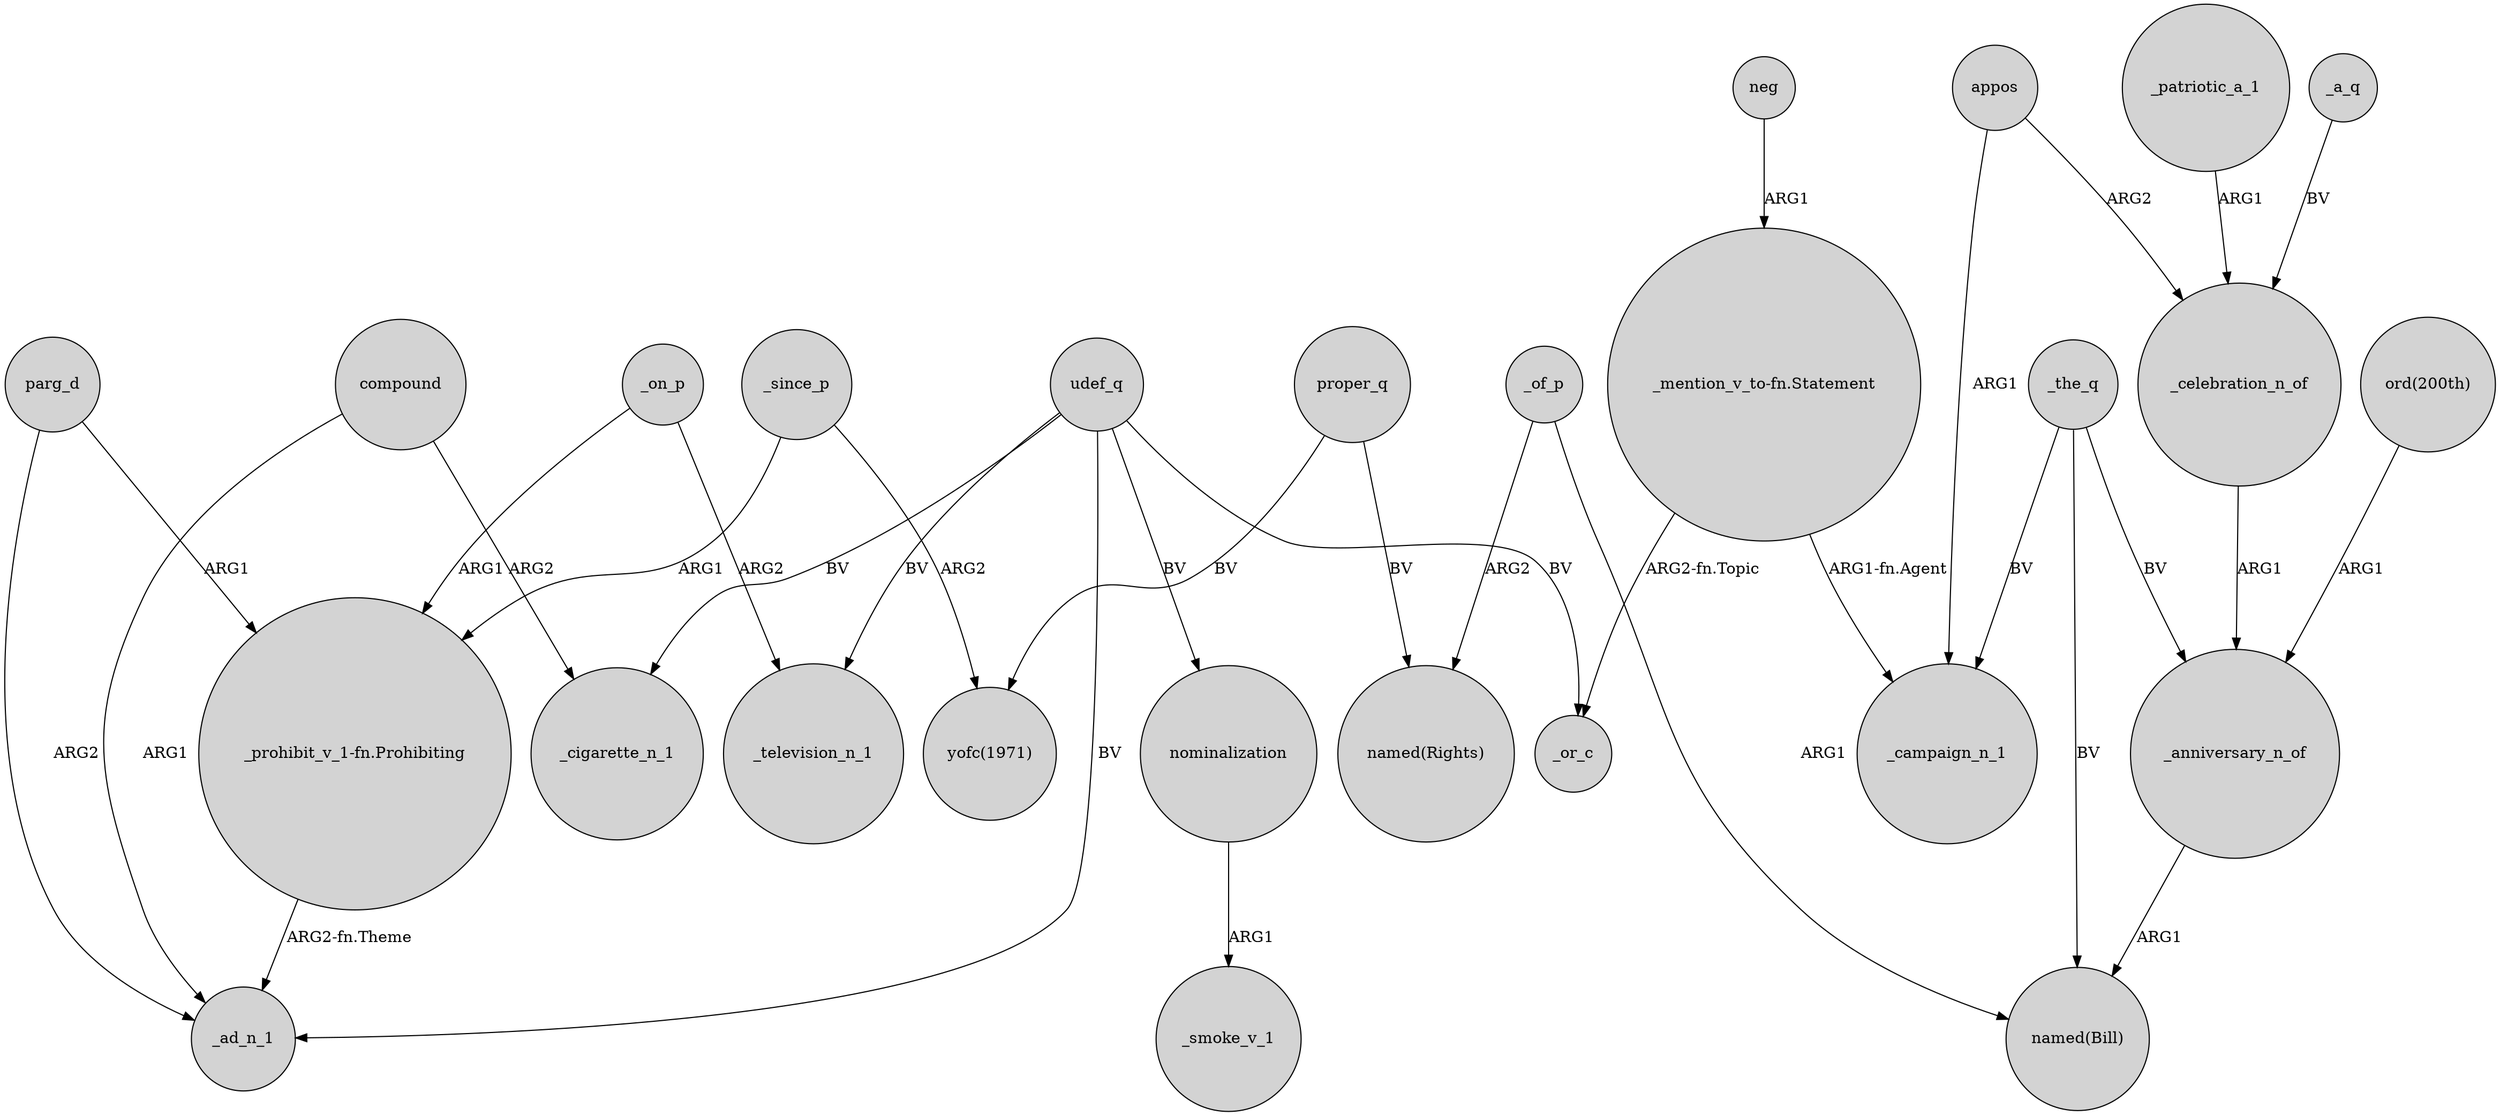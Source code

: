 digraph {
	node [shape=circle style=filled]
	udef_q -> _television_n_1 [label=BV]
	"_mention_v_to-fn.Statement" -> _or_c [label="ARG2-fn.Topic"]
	_since_p -> "yofc(1971)" [label=ARG2]
	parg_d -> "_prohibit_v_1-fn.Prohibiting" [label=ARG1]
	neg -> "_mention_v_to-fn.Statement" [label=ARG1]
	_celebration_n_of -> _anniversary_n_of [label=ARG1]
	_a_q -> _celebration_n_of [label=BV]
	appos -> _campaign_n_1 [label=ARG1]
	udef_q -> _cigarette_n_1 [label=BV]
	nominalization -> _smoke_v_1 [label=ARG1]
	proper_q -> "named(Rights)" [label=BV]
	udef_q -> _or_c [label=BV]
	_anniversary_n_of -> "named(Bill)" [label=ARG1]
	_the_q -> "named(Bill)" [label=BV]
	_on_p -> "_prohibit_v_1-fn.Prohibiting" [label=ARG1]
	compound -> _ad_n_1 [label=ARG1]
	appos -> _celebration_n_of [label=ARG2]
	_the_q -> _campaign_n_1 [label=BV]
	"ord(200th)" -> _anniversary_n_of [label=ARG1]
	_of_p -> "named(Bill)" [label=ARG1]
	_patriotic_a_1 -> _celebration_n_of [label=ARG1]
	_the_q -> _anniversary_n_of [label=BV]
	_on_p -> _television_n_1 [label=ARG2]
	"_mention_v_to-fn.Statement" -> _campaign_n_1 [label="ARG1-fn.Agent"]
	udef_q -> _ad_n_1 [label=BV]
	udef_q -> nominalization [label=BV]
	parg_d -> _ad_n_1 [label=ARG2]
	_since_p -> "_prohibit_v_1-fn.Prohibiting" [label=ARG1]
	"_prohibit_v_1-fn.Prohibiting" -> _ad_n_1 [label="ARG2-fn.Theme"]
	compound -> _cigarette_n_1 [label=ARG2]
	_of_p -> "named(Rights)" [label=ARG2]
	proper_q -> "yofc(1971)" [label=BV]
}
